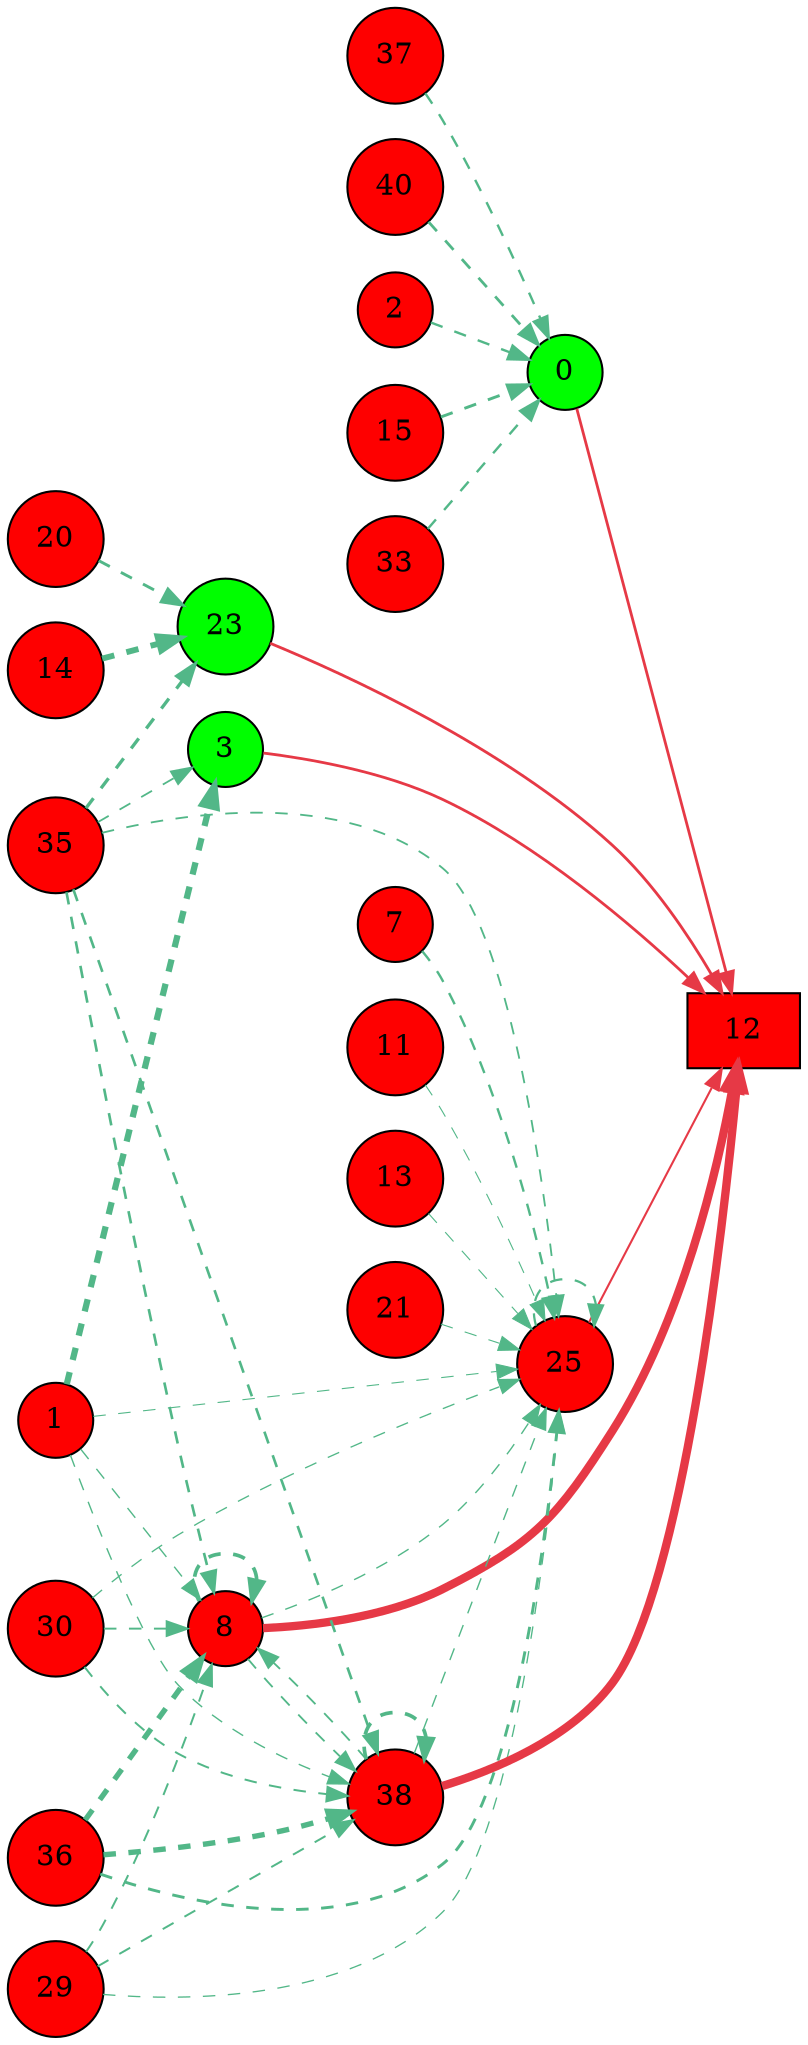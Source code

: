 digraph G{
rankdir=LR;
0 [style=filled, shape=circle, fillcolor="#00fe00", label="0"];
1 [style=filled, shape=circle, fillcolor="#fe0000", label="1"];
2 [style=filled, shape=circle, fillcolor="#fe0000", label="2"];
3 [style=filled, shape=circle, fillcolor="#00fe00", label="3"];
7 [style=filled, shape=circle, fillcolor="#fe0000", label="7"];
8 [style=filled, shape=circle, fillcolor="#fe0000", label="8"];
11 [style=filled, shape=circle, fillcolor="#fe0000", label="11"];
12 [style=filled, shape=box, fillcolor="#fe0000", label="12"];
13 [style=filled, shape=circle, fillcolor="#fe0000", label="13"];
14 [style=filled, shape=circle, fillcolor="#fe0000", label="14"];
15 [style=filled, shape=circle, fillcolor="#fe0000", label="15"];
20 [style=filled, shape=circle, fillcolor="#fe0000", label="20"];
21 [style=filled, shape=circle, fillcolor="#fe0000", label="21"];
23 [style=filled, shape=circle, fillcolor="#00fe00", label="23"];
25 [style=filled, shape=circle, fillcolor="#fe0000", label="25"];
29 [style=filled, shape=circle, fillcolor="#fe0000", label="29"];
30 [style=filled, shape=circle, fillcolor="#fe0000", label="30"];
33 [style=filled, shape=circle, fillcolor="#fe0000", label="33"];
35 [style=filled, shape=circle, fillcolor="#fe0000", label="35"];
36 [style=filled, shape=circle, fillcolor="#fe0000", label="36"];
37 [style=filled, shape=circle, fillcolor="#fe0000", label="37"];
38 [style=filled, shape=circle, fillcolor="#fe0000", label="38"];
40 [style=filled, shape=circle, fillcolor="#fe0000", label="40"];
8 -> 12 [color="#e63946",penwidth=4.00];
38 -> 12 [color="#e63946",penwidth=4.00];
23 -> 12 [color="#e63946",penwidth=1.36];
3 -> 12 [color="#e63946",penwidth=1.34];
0 -> 12 [color="#e63946",penwidth=1.34];
25 -> 12 [color="#e63946",penwidth=1.00];
15 -> 0 [color="#52b788",style=dashed,penwidth=1.41];
40 -> 0 [color="#52b788",style=dashed,penwidth=1.34];
37 -> 0 [color="#52b788",style=dashed,penwidth=1.15];
2 -> 0 [color="#52b788",style=dashed,penwidth=1.15];
33 -> 0 [color="#52b788",style=dashed,penwidth=1.15];
1 -> 3 [color="#52b788",style=dashed,penwidth=3.00];
35 -> 3 [color="#52b788",style=dashed,penwidth=0.86];
36 -> 38 [color="#52b788",style=dashed,penwidth=2.59];
38 -> 38 [color="#52b788",style=dashed,penwidth=1.77];
35 -> 38 [color="#52b788",style=dashed,penwidth=1.27];
30 -> 38 [color="#52b788",style=dashed,penwidth=0.95];
29 -> 38 [color="#52b788",style=dashed,penwidth=0.95];
8 -> 38 [color="#52b788",style=dashed,penwidth=0.88];
1 -> 38 [color="#52b788",style=dashed,penwidth=0.67];
36 -> 8 [color="#52b788",style=dashed,penwidth=2.59];
8 -> 8 [color="#52b788",style=dashed,penwidth=1.77];
35 -> 8 [color="#52b788",style=dashed,penwidth=1.27];
30 -> 8 [color="#52b788",style=dashed,penwidth=0.95];
29 -> 8 [color="#52b788",style=dashed,penwidth=0.95];
38 -> 8 [color="#52b788",style=dashed,penwidth=0.88];
1 -> 8 [color="#52b788",style=dashed,penwidth=0.67];
14 -> 23 [color="#52b788",style=dashed,penwidth=2.83];
35 -> 23 [color="#52b788",style=dashed,penwidth=1.60];
20 -> 23 [color="#52b788",style=dashed,penwidth=1.40];
36 -> 25 [color="#52b788",style=dashed,penwidth=1.40];
7 -> 25 [color="#52b788",style=dashed,penwidth=1.15];
25 -> 25 [color="#52b788",style=dashed,penwidth=1.08];
35 -> 25 [color="#52b788",style=dashed,penwidth=0.88];
38 -> 25 [color="#52b788",style=dashed,penwidth=0.67];
8 -> 25 [color="#52b788",style=dashed,penwidth=0.67];
30 -> 25 [color="#52b788",style=dashed,penwidth=0.64];
29 -> 25 [color="#52b788",style=dashed,penwidth=0.64];
13 -> 25 [color="#52b788",style=dashed,penwidth=0.54];
21 -> 25 [color="#52b788",style=dashed,penwidth=0.53];
11 -> 25 [color="#52b788",style=dashed,penwidth=0.53];
1 -> 25 [color="#52b788",style=dashed,penwidth=0.53];
}